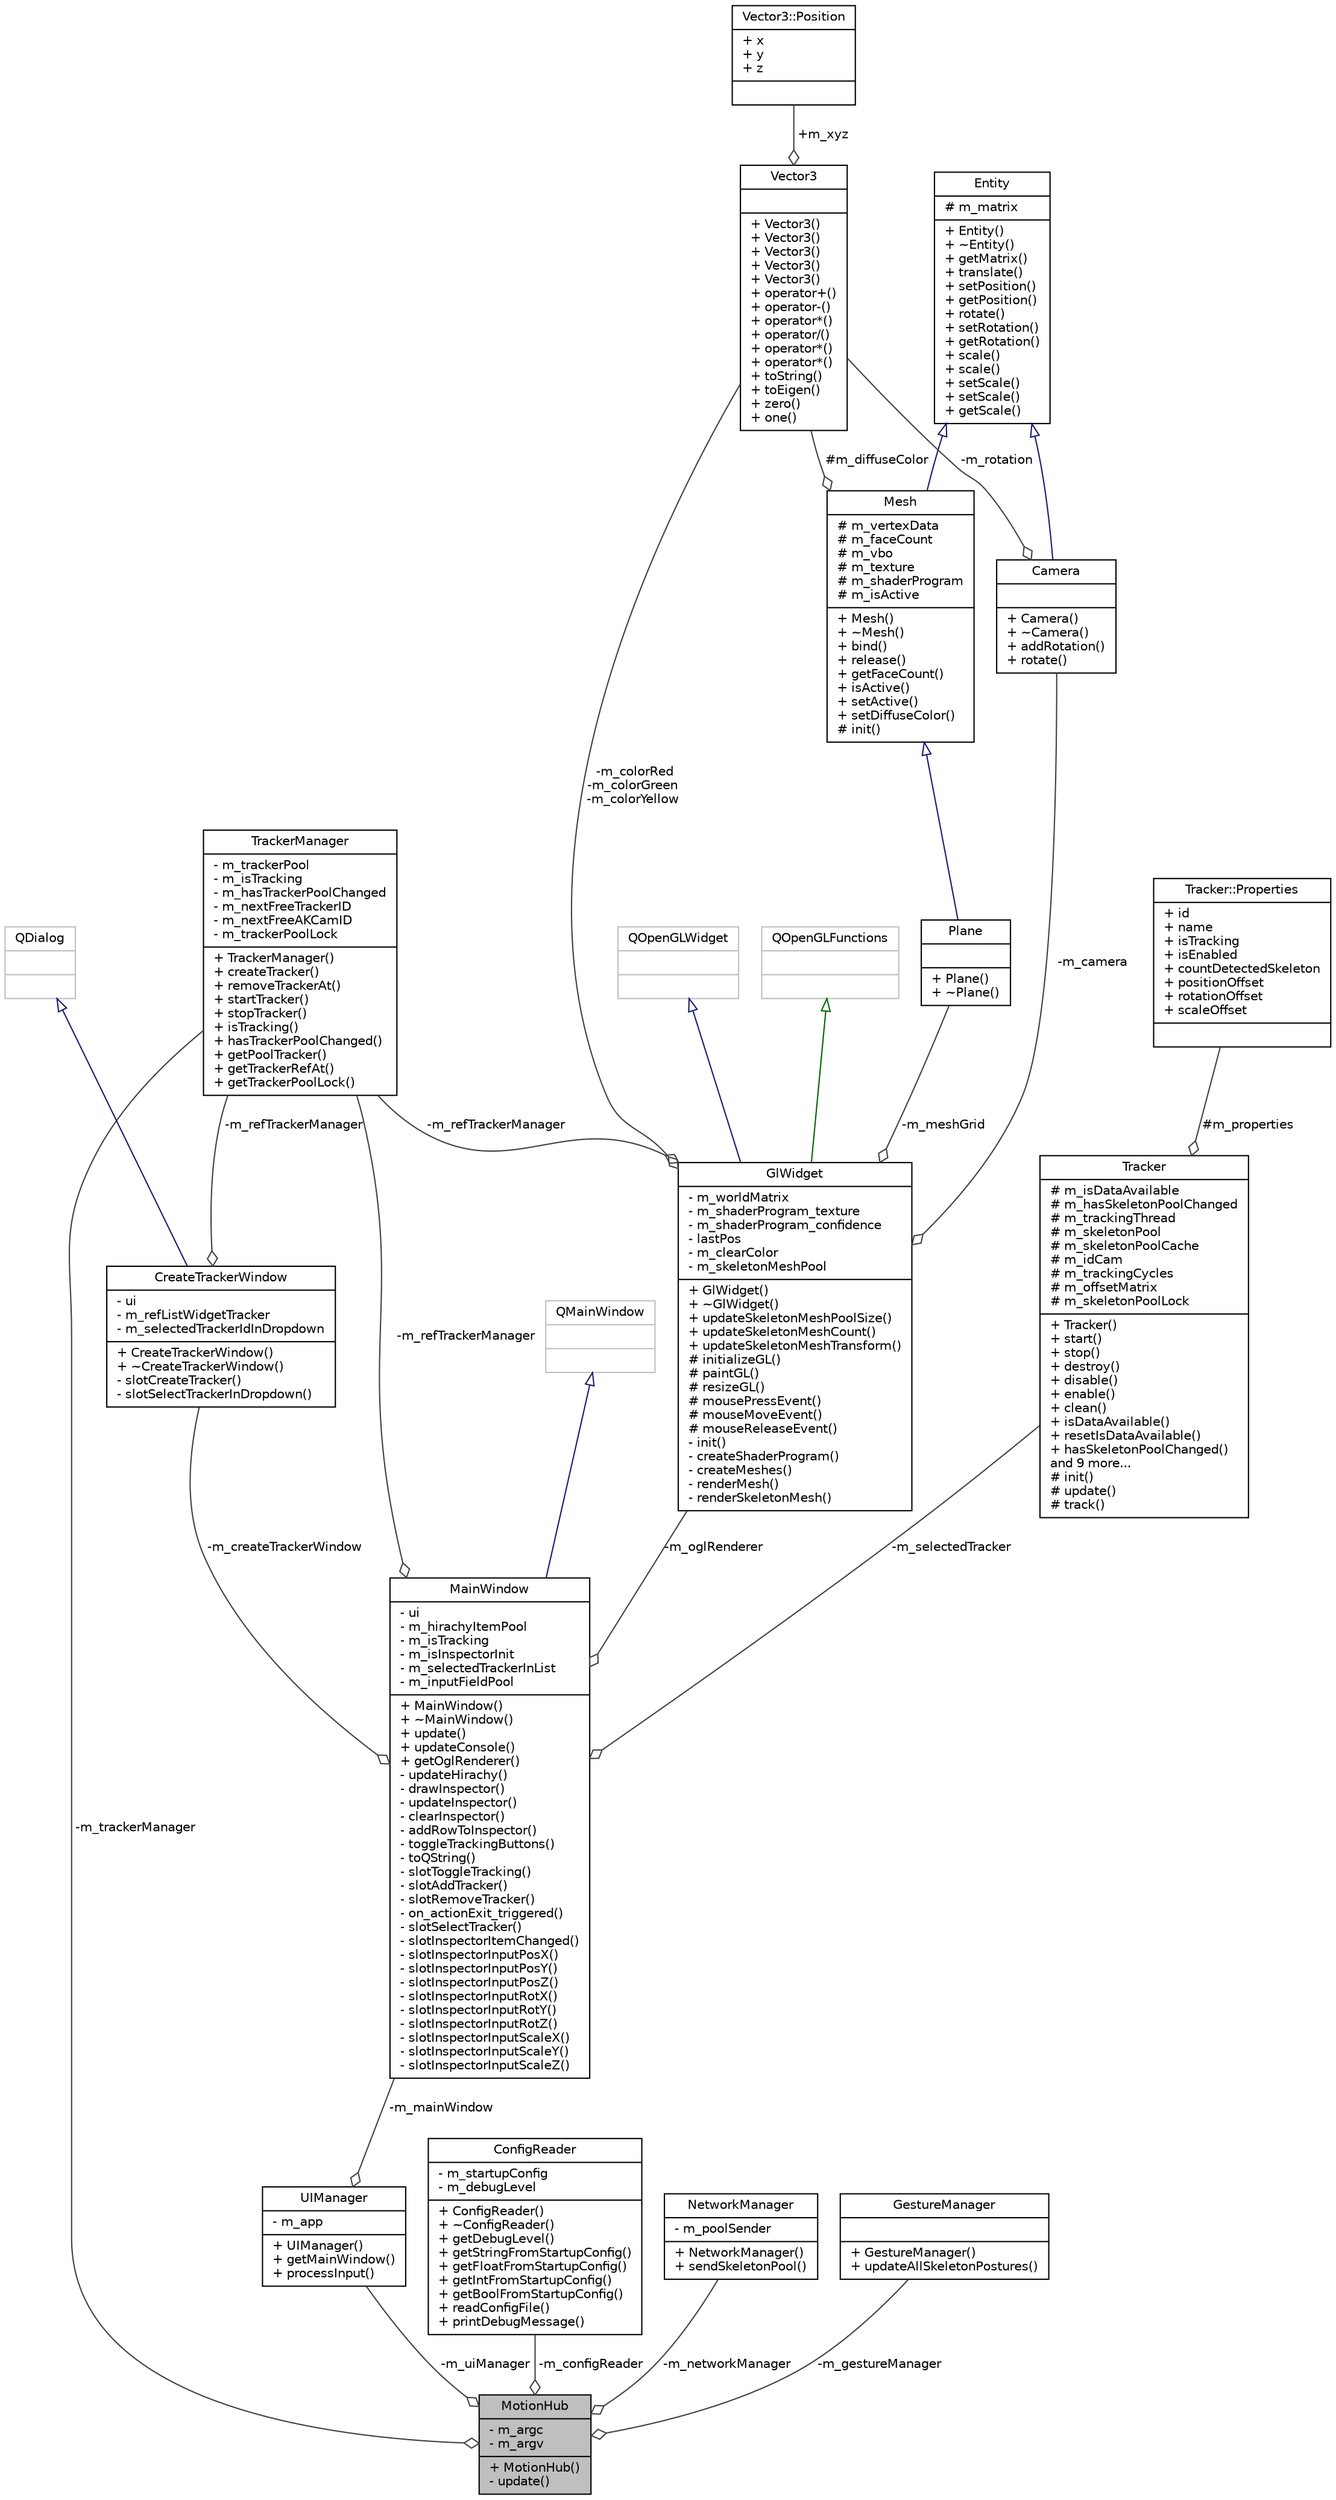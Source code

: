 digraph "MotionHub"
{
 // LATEX_PDF_SIZE
  edge [fontname="Helvetica",fontsize="10",labelfontname="Helvetica",labelfontsize="10"];
  node [fontname="Helvetica",fontsize="10",shape=record];
  Node1 [label="{MotionHub\n|- m_argc\l- m_argv\l|+ MotionHub()\l- update()\l}",height=0.2,width=0.4,color="black", fillcolor="grey75", style="filled", fontcolor="black",tooltip="Hub for combining different body tracking solutions and sending position and rotation data of skeleto..."];
  Node2 -> Node1 [color="grey25",fontsize="10",style="solid",label=" -m_uiManager" ,arrowhead="odiamond",fontname="Helvetica"];
  Node2 [label="{UIManager\n|- m_app\l|+ UIManager()\l+ getMainWindow()\l+ processInput()\l}",height=0.2,width=0.4,color="black", fillcolor="white", style="filled",URL="$class_u_i_manager.html",tooltip=" "];
  Node3 -> Node2 [color="grey25",fontsize="10",style="solid",label=" -m_mainWindow" ,arrowhead="odiamond",fontname="Helvetica"];
  Node3 [label="{MainWindow\n|- ui\l- m_hirachyItemPool\l- m_isTracking\l- m_isInspectorInit\l- m_selectedTrackerInList\l- m_inputFieldPool\l|+ MainWindow()\l+ ~MainWindow()\l+ update()\l+ updateConsole()\l+ getOglRenderer()\l- updateHirachy()\l- drawInspector()\l- updateInspector()\l- clearInspector()\l- addRowToInspector()\l- toggleTrackingButtons()\l- toQString()\l- slotToggleTracking()\l- slotAddTracker()\l- slotRemoveTracker()\l- on_actionExit_triggered()\l- slotSelectTracker()\l- slotInspectorItemChanged()\l- slotInspectorInputPosX()\l- slotInspectorInputPosY()\l- slotInspectorInputPosZ()\l- slotInspectorInputRotX()\l- slotInspectorInputRotY()\l- slotInspectorInputRotZ()\l- slotInspectorInputScaleX()\l- slotInspectorInputScaleY()\l- slotInspectorInputScaleZ()\l}",height=0.2,width=0.4,color="black", fillcolor="white", style="filled",URL="$class_main_window.html",tooltip="Qt main Window wrapper containing slot methods."];
  Node4 -> Node3 [dir="back",color="midnightblue",fontsize="10",style="solid",arrowtail="onormal",fontname="Helvetica"];
  Node4 [label="{QMainWindow\n||}",height=0.2,width=0.4,color="grey75", fillcolor="white", style="filled",tooltip=" "];
  Node5 -> Node3 [color="grey25",fontsize="10",style="solid",label=" -m_oglRenderer" ,arrowhead="odiamond",fontname="Helvetica"];
  Node5 [label="{GlWidget\n|- m_worldMatrix\l- m_shaderProgram_texture\l- m_shaderProgram_confidence\l- lastPos\l- m_clearColor\l- m_skeletonMeshPool\l|+ GlWidget()\l+ ~GlWidget()\l+ updateSkeletonMeshPoolSize()\l+ updateSkeletonMeshCount()\l+ updateSkeletonMeshTransform()\l# initializeGL()\l# paintGL()\l# resizeGL()\l# mousePressEvent()\l# mouseMoveEvent()\l# mouseReleaseEvent()\l- init()\l- createShaderProgram()\l- createMeshes()\l- renderMesh()\l- renderSkeletonMesh()\l}",height=0.2,width=0.4,color="black", fillcolor="white", style="filled",URL="$class_gl_widget.html",tooltip=" "];
  Node6 -> Node5 [dir="back",color="midnightblue",fontsize="10",style="solid",arrowtail="onormal",fontname="Helvetica"];
  Node6 [label="{QOpenGLWidget\n||}",height=0.2,width=0.4,color="grey75", fillcolor="white", style="filled",tooltip=" "];
  Node7 -> Node5 [dir="back",color="darkgreen",fontsize="10",style="solid",arrowtail="onormal",fontname="Helvetica"];
  Node7 [label="{QOpenGLFunctions\n||}",height=0.2,width=0.4,color="grey75", fillcolor="white", style="filled",tooltip=" "];
  Node8 -> Node5 [color="grey25",fontsize="10",style="solid",label=" -m_refTrackerManager" ,arrowhead="odiamond",fontname="Helvetica"];
  Node8 [label="{TrackerManager\n|- m_trackerPool\l- m_isTracking\l- m_hasTrackerPoolChanged\l- m_nextFreeTrackerID\l- m_nextFreeAKCamID\l- m_trackerPoolLock\l|+ TrackerManager()\l+ createTracker()\l+ removeTrackerAt()\l+ startTracker()\l+ stopTracker()\l+ isTracking()\l+ hasTrackerPoolChanged()\l+ getPoolTracker()\l+ getTrackerRefAt()\l+ getTrackerPoolLock()\l}",height=0.2,width=0.4,color="black", fillcolor="white", style="filled",URL="$class_tracker_manager.html",tooltip="Manager for all types of tracker."];
  Node9 -> Node5 [color="grey25",fontsize="10",style="solid",label=" -m_camera" ,arrowhead="odiamond",fontname="Helvetica"];
  Node9 [label="{Camera\n||+ Camera()\l+ ~Camera()\l+ addRotation()\l+ rotate()\l}",height=0.2,width=0.4,color="black", fillcolor="white", style="filled",URL="$class_camera.html",tooltip=" "];
  Node10 -> Node9 [dir="back",color="midnightblue",fontsize="10",style="solid",arrowtail="onormal",fontname="Helvetica"];
  Node10 [label="{Entity\n|# m_matrix\l|+ Entity()\l+ ~Entity()\l+ getMatrix()\l+ translate()\l+ setPosition()\l+ getPosition()\l+ rotate()\l+ setRotation()\l+ getRotation()\l+ scale()\l+ scale()\l+ setScale()\l+ setScale()\l+ getScale()\l}",height=0.2,width=0.4,color="black", fillcolor="white", style="filled",URL="$class_entity.html",tooltip=" "];
  Node11 -> Node9 [color="grey25",fontsize="10",style="solid",label=" -m_rotation" ,arrowhead="odiamond",fontname="Helvetica"];
  Node11 [label="{Vector3\n||+ Vector3()\l+ Vector3()\l+ Vector3()\l+ Vector3()\l+ Vector3()\l+ operator+()\l+ operator-()\l+ operator*()\l+ operator/()\l+ operator*()\l+ operator*()\l+ toString()\l+ toEigen()\l+ zero()\l+ one()\l}",height=0.2,width=0.4,color="black", fillcolor="white", style="filled",URL="$class_vector3.html",tooltip="Utility Class."];
  Node12 -> Node11 [color="grey25",fontsize="10",style="solid",label=" +m_xyz" ,arrowhead="odiamond",fontname="Helvetica"];
  Node12 [label="{Vector3::Position\n|+ x\l+ y\l+ z\l|}",height=0.2,width=0.4,color="black", fillcolor="white", style="filled",URL="$struct_vector3_1_1_position.html",tooltip=" "];
  Node11 -> Node5 [color="grey25",fontsize="10",style="solid",label=" -m_colorRed\n-m_colorGreen\n-m_colorYellow" ,arrowhead="odiamond",fontname="Helvetica"];
  Node13 -> Node5 [color="grey25",fontsize="10",style="solid",label=" -m_meshGrid" ,arrowhead="odiamond",fontname="Helvetica"];
  Node13 [label="{Plane\n||+ Plane()\l+ ~Plane()\l}",height=0.2,width=0.4,color="black", fillcolor="white", style="filled",URL="$class_plane.html",tooltip=" "];
  Node14 -> Node13 [dir="back",color="midnightblue",fontsize="10",style="solid",arrowtail="onormal",fontname="Helvetica"];
  Node14 [label="{Mesh\n|# m_vertexData\l# m_faceCount\l# m_vbo\l# m_texture\l# m_shaderProgram\l# m_isActive\l|+ Mesh()\l+ ~Mesh()\l+ bind()\l+ release()\l+ getFaceCount()\l+ isActive()\l+ setActive()\l+ setDiffuseColor()\l# init()\l}",height=0.2,width=0.4,color="black", fillcolor="white", style="filled",URL="$class_mesh.html",tooltip=" "];
  Node10 -> Node14 [dir="back",color="midnightblue",fontsize="10",style="solid",arrowtail="onormal",fontname="Helvetica"];
  Node11 -> Node14 [color="grey25",fontsize="10",style="solid",label=" #m_diffuseColor" ,arrowhead="odiamond",fontname="Helvetica"];
  Node8 -> Node3 [color="grey25",fontsize="10",style="solid",label=" -m_refTrackerManager" ,arrowhead="odiamond",fontname="Helvetica"];
  Node15 -> Node3 [color="grey25",fontsize="10",style="solid",label=" -m_selectedTracker" ,arrowhead="odiamond",fontname="Helvetica"];
  Node15 [label="{Tracker\n|# m_isDataAvailable\l# m_hasSkeletonPoolChanged\l# m_trackingThread\l# m_skeletonPool\l# m_skeletonPoolCache\l# m_idCam\l# m_trackingCycles\l# m_offsetMatrix\l# m_skeletonPoolLock\l|+ Tracker()\l+ start()\l+ stop()\l+ destroy()\l+ disable()\l+ enable()\l+ clean()\l+ isDataAvailable()\l+ resetIsDataAvailable()\l+ hasSkeletonPoolChanged()\land 9 more...\l# init()\l# update()\l# track()\l}",height=0.2,width=0.4,color="black", fillcolor="white", style="filled",URL="$class_tracker.html",tooltip="Prototype class for implemetation - holds virtual methods."];
  Node16 -> Node15 [color="grey25",fontsize="10",style="solid",label=" #m_properties" ,arrowhead="odiamond",fontname="Helvetica"];
  Node16 [label="{Tracker::Properties\n|+ id\l+ name\l+ isTracking\l+ isEnabled\l+ countDetectedSkeleton\l+ positionOffset\l+ rotationOffset\l+ scaleOffset\l|}",height=0.2,width=0.4,color="black", fillcolor="white", style="filled",URL="$struct_tracker_1_1_properties.html",tooltip=" "];
  Node17 -> Node3 [color="grey25",fontsize="10",style="solid",label=" -m_createTrackerWindow" ,arrowhead="odiamond",fontname="Helvetica"];
  Node17 [label="{CreateTrackerWindow\n|- ui\l- m_refListWidgetTracker\l- m_selectedTrackerIdInDropdown\l|+ CreateTrackerWindow()\l+ ~CreateTrackerWindow()\l- slotCreateTracker()\l- slotSelectTrackerInDropdown()\l}",height=0.2,width=0.4,color="black", fillcolor="white", style="filled",URL="$class_create_tracker_window.html",tooltip="dialog for creating new trackers"];
  Node18 -> Node17 [dir="back",color="midnightblue",fontsize="10",style="solid",arrowtail="onormal",fontname="Helvetica"];
  Node18 [label="{QDialog\n||}",height=0.2,width=0.4,color="grey75", fillcolor="white", style="filled",tooltip=" "];
  Node8 -> Node17 [color="grey25",fontsize="10",style="solid",label=" -m_refTrackerManager" ,arrowhead="odiamond",fontname="Helvetica"];
  Node19 -> Node1 [color="grey25",fontsize="10",style="solid",label=" -m_configReader" ,arrowhead="odiamond",fontname="Helvetica"];
  Node19 [label="{ConfigReader\n|- m_startupConfig\l- m_debugLevel\l|+ ConfigReader()\l+ ~ConfigReader()\l+ getDebugLevel()\l+ getStringFromStartupConfig()\l+ getFloatFromStartupConfig()\l+ getIntFromStartupConfig()\l+ getBoolFromStartupConfig()\l+ readConfigFile()\l+ printDebugMessage()\l}",height=0.2,width=0.4,color="black", fillcolor="white", style="filled",URL="$class_config_reader.html",tooltip=" "];
  Node8 -> Node1 [color="grey25",fontsize="10",style="solid",label=" -m_trackerManager" ,arrowhead="odiamond",fontname="Helvetica"];
  Node20 -> Node1 [color="grey25",fontsize="10",style="solid",label=" -m_networkManager" ,arrowhead="odiamond",fontname="Helvetica"];
  Node20 [label="{NetworkManager\n|- m_poolSender\l|+ NetworkManager()\l+ sendSkeletonPool()\l}",height=0.2,width=0.4,color="black", fillcolor="white", style="filled",URL="$class_network_manager.html",tooltip="Manager for different Network Sender and skeleton sending."];
  Node21 -> Node1 [color="grey25",fontsize="10",style="solid",label=" -m_gestureManager" ,arrowhead="odiamond",fontname="Helvetica"];
  Node21 [label="{GestureManager\n||+ GestureManager()\l+ updateAllSkeletonPostures()\l}",height=0.2,width=0.4,color="black", fillcolor="white", style="filled",URL="$class_gesture_manager.html",tooltip=" "];
}
